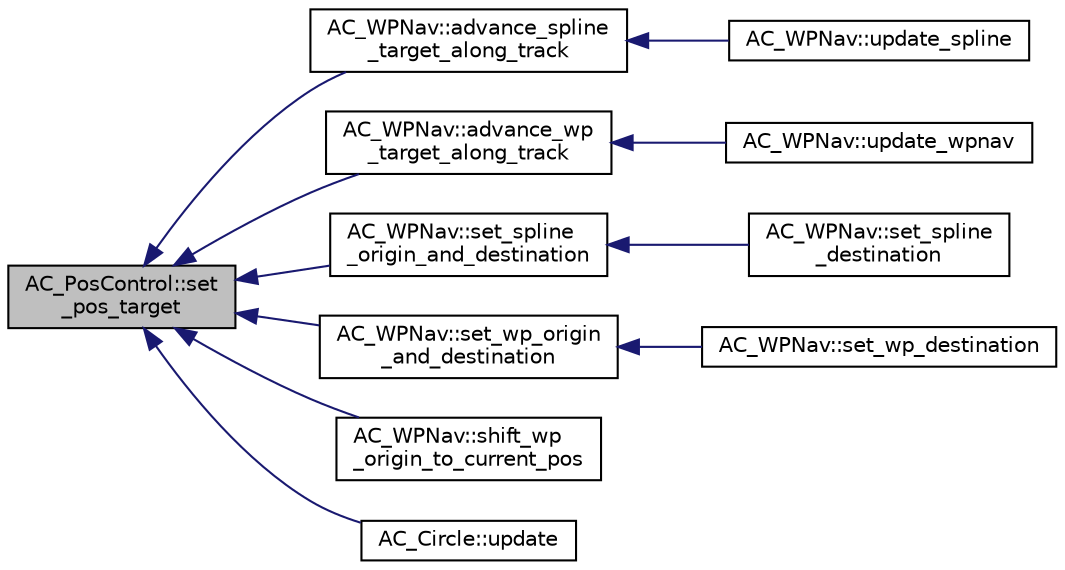 digraph "AC_PosControl::set_pos_target"
{
 // INTERACTIVE_SVG=YES
  edge [fontname="Helvetica",fontsize="10",labelfontname="Helvetica",labelfontsize="10"];
  node [fontname="Helvetica",fontsize="10",shape=record];
  rankdir="LR";
  Node1 [label="AC_PosControl::set\l_pos_target",height=0.2,width=0.4,color="black", fillcolor="grey75", style="filled" fontcolor="black"];
  Node1 -> Node2 [dir="back",color="midnightblue",fontsize="10",style="solid",fontname="Helvetica"];
  Node2 [label="AC_WPNav::advance_spline\l_target_along_track",height=0.2,width=0.4,color="black", fillcolor="white", style="filled",URL="$classAC__WPNav.html#a5d446f33ca443a0df0a8d7e1dfcdd90f",tooltip="advance_spline_target_along_track - move target location along track from origin to destination ..."];
  Node2 -> Node3 [dir="back",color="midnightblue",fontsize="10",style="solid",fontname="Helvetica"];
  Node3 [label="AC_WPNav::update_spline",height=0.2,width=0.4,color="black", fillcolor="white", style="filled",URL="$classAC__WPNav.html#a1d067335195835e46ba7218f8d784936",tooltip="update_spline - update spline controller "];
  Node1 -> Node4 [dir="back",color="midnightblue",fontsize="10",style="solid",fontname="Helvetica"];
  Node4 [label="AC_WPNav::advance_wp\l_target_along_track",height=0.2,width=0.4,color="black", fillcolor="white", style="filled",URL="$classAC__WPNav.html#ab1f36a647c7d251048fccf9f9de3aebb",tooltip="advance_wp_target_along_track - move target location along track from origin to destination ..."];
  Node4 -> Node5 [dir="back",color="midnightblue",fontsize="10",style="solid",fontname="Helvetica"];
  Node5 [label="AC_WPNav::update_wpnav",height=0.2,width=0.4,color="black", fillcolor="white", style="filled",URL="$classAC__WPNav.html#ab37772c12f3376c2eda24d8506a994fc",tooltip="update_wpnav - run the wp controller - should be called at 100hz or higher "];
  Node1 -> Node6 [dir="back",color="midnightblue",fontsize="10",style="solid",fontname="Helvetica"];
  Node6 [label="AC_WPNav::set_spline\l_origin_and_destination",height=0.2,width=0.4,color="black", fillcolor="white", style="filled",URL="$classAC__WPNav.html#aac5ca2032c77c9c26fbe6e1e095c327e"];
  Node6 -> Node7 [dir="back",color="midnightblue",fontsize="10",style="solid",fontname="Helvetica"];
  Node7 [label="AC_WPNav::set_spline\l_destination",height=0.2,width=0.4,color="black", fillcolor="white", style="filled",URL="$classAC__WPNav.html#a2b69b65d22efd7793a6f081678f9b8a1"];
  Node1 -> Node8 [dir="back",color="midnightblue",fontsize="10",style="solid",fontname="Helvetica"];
  Node8 [label="AC_WPNav::set_wp_origin\l_and_destination",height=0.2,width=0.4,color="black", fillcolor="white", style="filled",URL="$classAC__WPNav.html#a5b055923b08502c96c71a9e186020b42",tooltip="set_wp_origin_and_destination - set origin and destination waypoints using position vectors (distance..."];
  Node8 -> Node9 [dir="back",color="midnightblue",fontsize="10",style="solid",fontname="Helvetica"];
  Node9 [label="AC_WPNav::set_wp_destination",height=0.2,width=0.4,color="black", fillcolor="white", style="filled",URL="$classAC__WPNav.html#aac204111a3f01e04d5b8165f03db223e",tooltip="set_wp_destination waypoint using position vector (distance from home in cm) "];
  Node1 -> Node10 [dir="back",color="midnightblue",fontsize="10",style="solid",fontname="Helvetica"];
  Node10 [label="AC_WPNav::shift_wp\l_origin_to_current_pos",height=0.2,width=0.4,color="black", fillcolor="white", style="filled",URL="$classAC__WPNav.html#a7ebe48af2381e791cbcdea94c7af2e3e"];
  Node1 -> Node11 [dir="back",color="midnightblue",fontsize="10",style="solid",fontname="Helvetica"];
  Node11 [label="AC_Circle::update",height=0.2,width=0.4,color="black", fillcolor="white", style="filled",URL="$classAC__Circle.html#ad28205982ae7bc5f1e72f5285696c99b",tooltip="update - update circle controller "];
}
